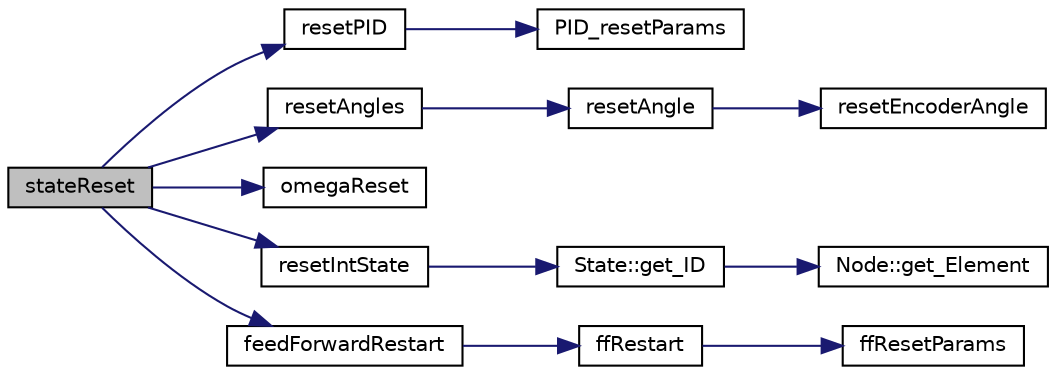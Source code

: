 digraph "stateReset"
{
 // INTERACTIVE_SVG=YES
 // LATEX_PDF_SIZE
  edge [fontname="Helvetica",fontsize="10",labelfontname="Helvetica",labelfontsize="10"];
  node [fontname="Helvetica",fontsize="10",shape=record];
  rankdir="LR";
  Node53 [label="stateReset",height=0.2,width=0.4,color="black", fillcolor="grey75", style="filled", fontcolor="black",tooltip=" "];
  Node53 -> Node54 [color="midnightblue",fontsize="10",style="solid",fontname="Helvetica"];
  Node54 [label="resetPID",height=0.2,width=0.4,color="black", fillcolor="white", style="filled",URL="$fsm__tasks_8cpp.html#a7ed832c322d19c4895a1bddc4464e68a",tooltip=" "];
  Node54 -> Node55 [color="midnightblue",fontsize="10",style="solid",fontname="Helvetica"];
  Node55 [label="PID_resetParams",height=0.2,width=0.4,color="black", fillcolor="white", style="filled",URL="$pid_8h.html#a1501b0698d649b1338acb5b94d33a74e",tooltip=" "];
  Node53 -> Node56 [color="midnightblue",fontsize="10",style="solid",fontname="Helvetica"];
  Node56 [label="resetAngles",height=0.2,width=0.4,color="black", fillcolor="white", style="filled",URL="$fsm__tasks_8cpp.html#ae9c1e257b20243fa0c4cec0aeb85a413",tooltip=" "];
  Node56 -> Node57 [color="midnightblue",fontsize="10",style="solid",fontname="Helvetica"];
  Node57 [label="resetAngle",height=0.2,width=0.4,color="black", fillcolor="white", style="filled",URL="$motor_8h.html#a8032ecaad8cd4f894a21239aa0fd3655",tooltip=" "];
  Node57 -> Node58 [color="midnightblue",fontsize="10",style="solid",fontname="Helvetica"];
  Node58 [label="resetEncoderAngle",height=0.2,width=0.4,color="black", fillcolor="white", style="filled",URL="$encoder_8h.html#a3fc84256dfb2593e3439a52964bf3fcb",tooltip=" "];
  Node53 -> Node59 [color="midnightblue",fontsize="10",style="solid",fontname="Helvetica"];
  Node59 [label="omegaReset",height=0.2,width=0.4,color="black", fillcolor="white", style="filled",URL="$fsm__tasks_8cpp.html#af37eb6abc8f9b2ef23a843d4fdc73261",tooltip=" "];
  Node53 -> Node60 [color="midnightblue",fontsize="10",style="solid",fontname="Helvetica"];
  Node60 [label="resetIntState",height=0.2,width=0.4,color="black", fillcolor="white", style="filled",URL="$fsm__tasks_8cpp.html#aa37a9b342f76b7939b17267bc7843eb4",tooltip=" "];
  Node60 -> Node61 [color="midnightblue",fontsize="10",style="solid",fontname="Helvetica"];
  Node61 [label="State::get_ID",height=0.2,width=0.4,color="black", fillcolor="white", style="filled",URL="$class_state.html#a35209c100512b5122b13b148bbdf48d6",tooltip=" "];
  Node61 -> Node62 [color="midnightblue",fontsize="10",style="solid",fontname="Helvetica"];
  Node62 [label="Node::get_Element",height=0.2,width=0.4,color="black", fillcolor="white", style="filled",URL="$class_node.html#a313d582ccee069999fdf6b9db84c4735",tooltip=" "];
  Node53 -> Node63 [color="midnightblue",fontsize="10",style="solid",fontname="Helvetica"];
  Node63 [label="feedForwardRestart",height=0.2,width=0.4,color="black", fillcolor="white", style="filled",URL="$fsm__tasks_8cpp.html#add6d4487d53f95e6cfb87b45a8c1f879",tooltip=" "];
  Node63 -> Node64 [color="midnightblue",fontsize="10",style="solid",fontname="Helvetica"];
  Node64 [label="ffRestart",height=0.2,width=0.4,color="black", fillcolor="white", style="filled",URL="$feed__forward_8h.html#ae5e0108204ea8630d579a211f74d0293",tooltip=" "];
  Node64 -> Node65 [color="midnightblue",fontsize="10",style="solid",fontname="Helvetica"];
  Node65 [label="ffResetParams",height=0.2,width=0.4,color="black", fillcolor="white", style="filled",URL="$feed__forward_8cpp.html#ab04bccdcaf0e6c04e6d1b40b8123b6cc",tooltip=" "];
}

